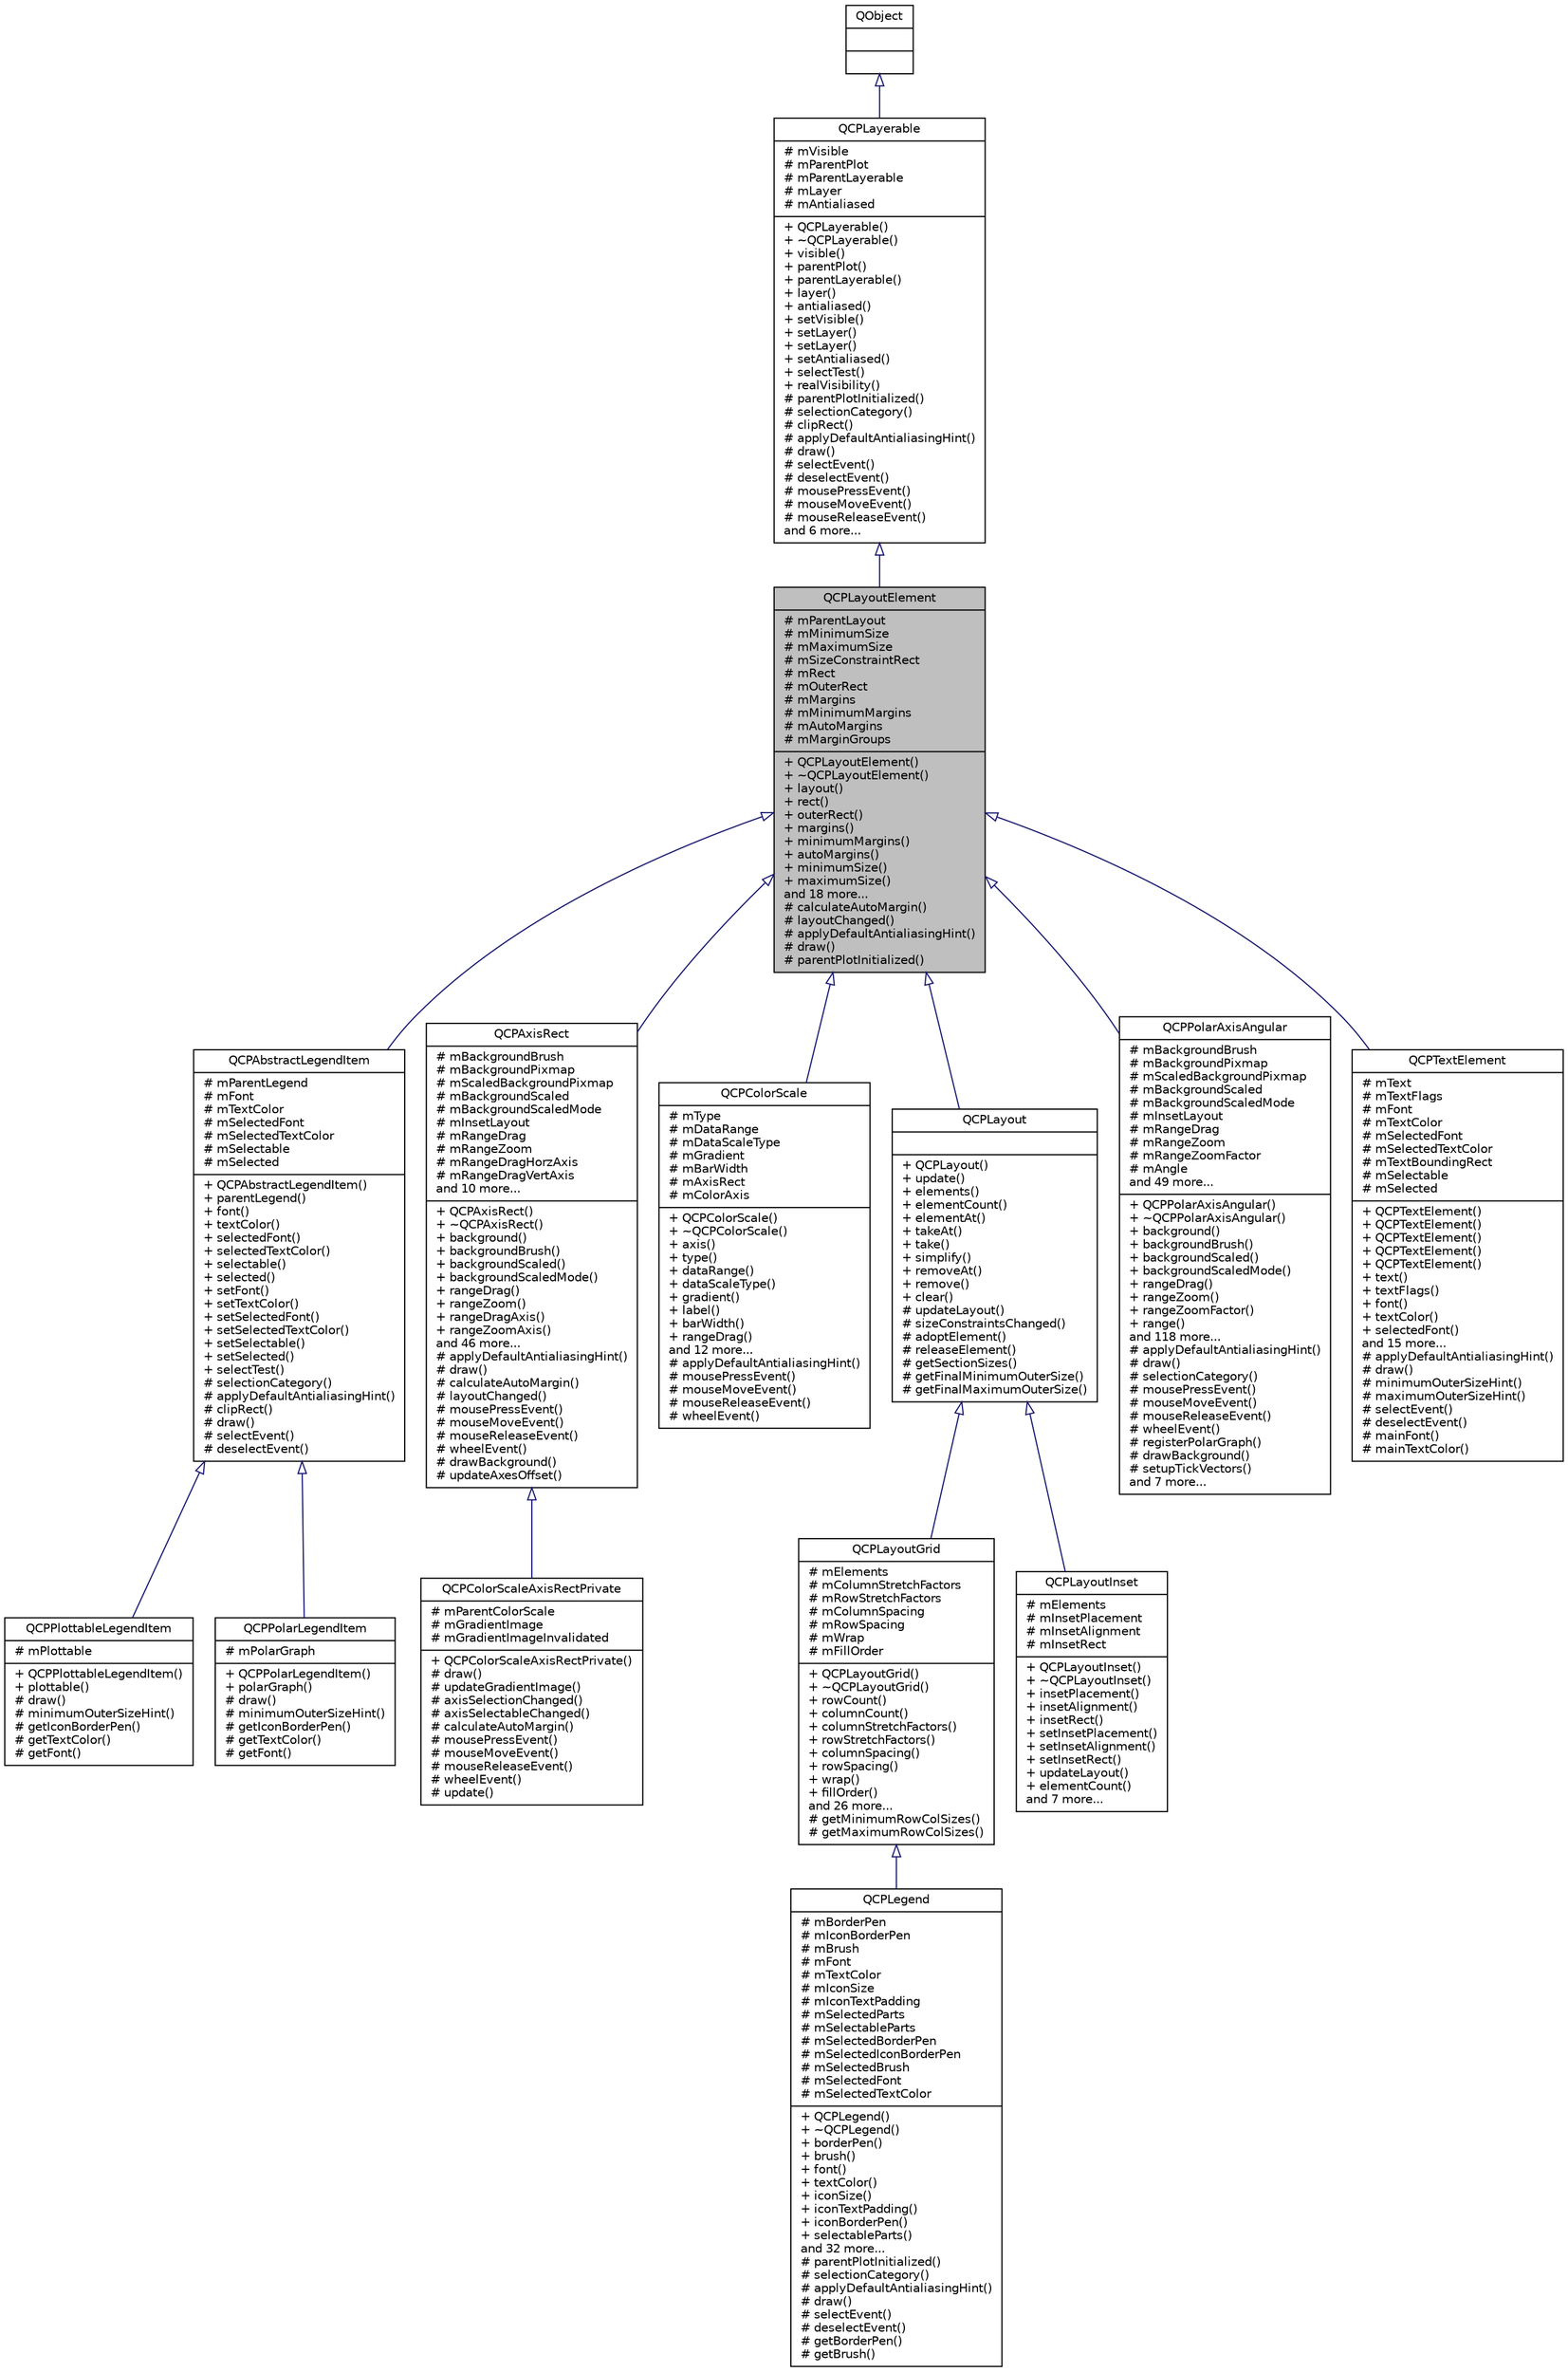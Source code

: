 digraph "QCPLayoutElement"
{
 // LATEX_PDF_SIZE
  edge [fontname="Helvetica",fontsize="10",labelfontname="Helvetica",labelfontsize="10"];
  node [fontname="Helvetica",fontsize="10",shape=record];
  Node1 [label="{QCPLayoutElement\n|# mParentLayout\l# mMinimumSize\l# mMaximumSize\l# mSizeConstraintRect\l# mRect\l# mOuterRect\l# mMargins\l# mMinimumMargins\l# mAutoMargins\l# mMarginGroups\l|+ QCPLayoutElement()\l+ ~QCPLayoutElement()\l+ layout()\l+ rect()\l+ outerRect()\l+ margins()\l+ minimumMargins()\l+ autoMargins()\l+ minimumSize()\l+ maximumSize()\land 18 more...\l# calculateAutoMargin()\l# layoutChanged()\l# applyDefaultAntialiasingHint()\l# draw()\l# parentPlotInitialized()\l}",height=0.2,width=0.4,color="black", fillcolor="grey75", style="filled", fontcolor="black",tooltip="The abstract base class for all objects that form the layout system."];
  Node2 -> Node1 [dir="back",color="midnightblue",fontsize="10",style="solid",arrowtail="onormal",fontname="Helvetica"];
  Node2 [label="{QCPLayerable\n|# mVisible\l# mParentPlot\l# mParentLayerable\l# mLayer\l# mAntialiased\l|+ QCPLayerable()\l+ ~QCPLayerable()\l+ visible()\l+ parentPlot()\l+ parentLayerable()\l+ layer()\l+ antialiased()\l+ setVisible()\l+ setLayer()\l+ setLayer()\l+ setAntialiased()\l+ selectTest()\l+ realVisibility()\l# parentPlotInitialized()\l# selectionCategory()\l# clipRect()\l# applyDefaultAntialiasingHint()\l# draw()\l# selectEvent()\l# deselectEvent()\l# mousePressEvent()\l# mouseMoveEvent()\l# mouseReleaseEvent()\land 6 more...\l}",height=0.2,width=0.4,color="black", fillcolor="white", style="filled",URL="$classQCPLayerable.html",tooltip="Base class for all drawable objects."];
  Node3 -> Node2 [dir="back",color="midnightblue",fontsize="10",style="solid",arrowtail="onormal",fontname="Helvetica"];
  Node3 [label="{QObject\n||}",height=0.2,width=0.4,color="black", fillcolor="white", style="filled",URL="$classQObject.html",tooltip=" "];
  Node1 -> Node4 [dir="back",color="midnightblue",fontsize="10",style="solid",arrowtail="onormal",fontname="Helvetica"];
  Node4 [label="{QCPAbstractLegendItem\n|# mParentLegend\l# mFont\l# mTextColor\l# mSelectedFont\l# mSelectedTextColor\l# mSelectable\l# mSelected\l|+ QCPAbstractLegendItem()\l+ parentLegend()\l+ font()\l+ textColor()\l+ selectedFont()\l+ selectedTextColor()\l+ selectable()\l+ selected()\l+ setFont()\l+ setTextColor()\l+ setSelectedFont()\l+ setSelectedTextColor()\l+ setSelectable()\l+ setSelected()\l+ selectTest()\l# selectionCategory()\l# applyDefaultAntialiasingHint()\l# clipRect()\l# draw()\l# selectEvent()\l# deselectEvent()\l}",height=0.2,width=0.4,color="black", fillcolor="white", style="filled",URL="$classQCPAbstractLegendItem.html",tooltip="The abstract base class for all entries in a QCPLegend."];
  Node4 -> Node5 [dir="back",color="midnightblue",fontsize="10",style="solid",arrowtail="onormal",fontname="Helvetica"];
  Node5 [label="{QCPPlottableLegendItem\n|# mPlottable\l|+ QCPPlottableLegendItem()\l+ plottable()\l# draw()\l# minimumOuterSizeHint()\l# getIconBorderPen()\l# getTextColor()\l# getFont()\l}",height=0.2,width=0.4,color="black", fillcolor="white", style="filled",URL="$classQCPPlottableLegendItem.html",tooltip="A legend item representing a plottable with an icon and the plottable name."];
  Node4 -> Node6 [dir="back",color="midnightblue",fontsize="10",style="solid",arrowtail="onormal",fontname="Helvetica"];
  Node6 [label="{QCPPolarLegendItem\n|# mPolarGraph\l|+ QCPPolarLegendItem()\l+ polarGraph()\l# draw()\l# minimumOuterSizeHint()\l# getIconBorderPen()\l# getTextColor()\l# getFont()\l}",height=0.2,width=0.4,color="black", fillcolor="white", style="filled",URL="$classQCPPolarLegendItem.html",tooltip="A legend item for polar plots."];
  Node1 -> Node7 [dir="back",color="midnightblue",fontsize="10",style="solid",arrowtail="onormal",fontname="Helvetica"];
  Node7 [label="{QCPAxisRect\n|# mBackgroundBrush\l# mBackgroundPixmap\l# mScaledBackgroundPixmap\l# mBackgroundScaled\l# mBackgroundScaledMode\l# mInsetLayout\l# mRangeDrag\l# mRangeZoom\l# mRangeDragHorzAxis\l# mRangeDragVertAxis\land 10 more...\l|+ QCPAxisRect()\l+ ~QCPAxisRect()\l+ background()\l+ backgroundBrush()\l+ backgroundScaled()\l+ backgroundScaledMode()\l+ rangeDrag()\l+ rangeZoom()\l+ rangeDragAxis()\l+ rangeZoomAxis()\land 46 more...\l# applyDefaultAntialiasingHint()\l# draw()\l# calculateAutoMargin()\l# layoutChanged()\l# mousePressEvent()\l# mouseMoveEvent()\l# mouseReleaseEvent()\l# wheelEvent()\l# drawBackground()\l# updateAxesOffset()\l}",height=0.2,width=0.4,color="black", fillcolor="white", style="filled",URL="$classQCPAxisRect.html",tooltip="Holds multiple axes and arranges them in a rectangular shape."];
  Node7 -> Node8 [dir="back",color="midnightblue",fontsize="10",style="solid",arrowtail="onormal",fontname="Helvetica"];
  Node8 [label="{QCPColorScaleAxisRectPrivate\n|# mParentColorScale\l# mGradientImage\l# mGradientImageInvalidated\l|+ QCPColorScaleAxisRectPrivate()\l# draw()\l# updateGradientImage()\l# axisSelectionChanged()\l# axisSelectableChanged()\l# calculateAutoMargin()\l# mousePressEvent()\l# mouseMoveEvent()\l# mouseReleaseEvent()\l# wheelEvent()\l# update()\l}",height=0.2,width=0.4,color="black", fillcolor="white", style="filled",URL="$classQCPColorScaleAxisRectPrivate.html",tooltip=" "];
  Node1 -> Node9 [dir="back",color="midnightblue",fontsize="10",style="solid",arrowtail="onormal",fontname="Helvetica"];
  Node9 [label="{QCPColorScale\n|# mType\l# mDataRange\l# mDataScaleType\l# mGradient\l# mBarWidth\l# mAxisRect\l# mColorAxis\l|+ QCPColorScale()\l+ ~QCPColorScale()\l+ axis()\l+ type()\l+ dataRange()\l+ dataScaleType()\l+ gradient()\l+ label()\l+ barWidth()\l+ rangeDrag()\land 12 more...\l# applyDefaultAntialiasingHint()\l# mousePressEvent()\l# mouseMoveEvent()\l# mouseReleaseEvent()\l# wheelEvent()\l}",height=0.2,width=0.4,color="black", fillcolor="white", style="filled",URL="$classQCPColorScale.html",tooltip="A color scale for use with color coding data such as QCPColorMap."];
  Node1 -> Node10 [dir="back",color="midnightblue",fontsize="10",style="solid",arrowtail="onormal",fontname="Helvetica"];
  Node10 [label="{QCPLayout\n||+ QCPLayout()\l+ update()\l+ elements()\l+ elementCount()\l+ elementAt()\l+ takeAt()\l+ take()\l+ simplify()\l+ removeAt()\l+ remove()\l+ clear()\l# updateLayout()\l# sizeConstraintsChanged()\l# adoptElement()\l# releaseElement()\l# getSectionSizes()\l# getFinalMinimumOuterSize()\l# getFinalMaximumOuterSize()\l}",height=0.2,width=0.4,color="black", fillcolor="white", style="filled",URL="$classQCPLayout.html",tooltip="The abstract base class for layouts."];
  Node10 -> Node11 [dir="back",color="midnightblue",fontsize="10",style="solid",arrowtail="onormal",fontname="Helvetica"];
  Node11 [label="{QCPLayoutGrid\n|# mElements\l# mColumnStretchFactors\l# mRowStretchFactors\l# mColumnSpacing\l# mRowSpacing\l# mWrap\l# mFillOrder\l|+ QCPLayoutGrid()\l+ ~QCPLayoutGrid()\l+ rowCount()\l+ columnCount()\l+ columnStretchFactors()\l+ rowStretchFactors()\l+ columnSpacing()\l+ rowSpacing()\l+ wrap()\l+ fillOrder()\land 26 more...\l# getMinimumRowColSizes()\l# getMaximumRowColSizes()\l}",height=0.2,width=0.4,color="black", fillcolor="white", style="filled",URL="$classQCPLayoutGrid.html",tooltip="A layout that arranges child elements in a grid."];
  Node11 -> Node12 [dir="back",color="midnightblue",fontsize="10",style="solid",arrowtail="onormal",fontname="Helvetica"];
  Node12 [label="{QCPLegend\n|# mBorderPen\l# mIconBorderPen\l# mBrush\l# mFont\l# mTextColor\l# mIconSize\l# mIconTextPadding\l# mSelectedParts\l# mSelectableParts\l# mSelectedBorderPen\l# mSelectedIconBorderPen\l# mSelectedBrush\l# mSelectedFont\l# mSelectedTextColor\l|+ QCPLegend()\l+ ~QCPLegend()\l+ borderPen()\l+ brush()\l+ font()\l+ textColor()\l+ iconSize()\l+ iconTextPadding()\l+ iconBorderPen()\l+ selectableParts()\land 32 more...\l# parentPlotInitialized()\l# selectionCategory()\l# applyDefaultAntialiasingHint()\l# draw()\l# selectEvent()\l# deselectEvent()\l# getBorderPen()\l# getBrush()\l}",height=0.2,width=0.4,color="black", fillcolor="white", style="filled",URL="$classQCPLegend.html",tooltip="Manages a legend inside a QCustomPlot."];
  Node10 -> Node13 [dir="back",color="midnightblue",fontsize="10",style="solid",arrowtail="onormal",fontname="Helvetica"];
  Node13 [label="{QCPLayoutInset\n|# mElements\l# mInsetPlacement\l# mInsetAlignment\l# mInsetRect\l|+ QCPLayoutInset()\l+ ~QCPLayoutInset()\l+ insetPlacement()\l+ insetAlignment()\l+ insetRect()\l+ setInsetPlacement()\l+ setInsetAlignment()\l+ setInsetRect()\l+ updateLayout()\l+ elementCount()\land 7 more...\l}",height=0.2,width=0.4,color="black", fillcolor="white", style="filled",URL="$classQCPLayoutInset.html",tooltip="A layout that places child elements aligned to the border or arbitrarily positioned."];
  Node1 -> Node14 [dir="back",color="midnightblue",fontsize="10",style="solid",arrowtail="onormal",fontname="Helvetica"];
  Node14 [label="{QCPPolarAxisAngular\n|# mBackgroundBrush\l# mBackgroundPixmap\l# mScaledBackgroundPixmap\l# mBackgroundScaled\l# mBackgroundScaledMode\l# mInsetLayout\l# mRangeDrag\l# mRangeZoom\l# mRangeZoomFactor\l# mAngle\land 49 more...\l|+ QCPPolarAxisAngular()\l+ ~QCPPolarAxisAngular()\l+ background()\l+ backgroundBrush()\l+ backgroundScaled()\l+ backgroundScaledMode()\l+ rangeDrag()\l+ rangeZoom()\l+ rangeZoomFactor()\l+ range()\land 118 more...\l# applyDefaultAntialiasingHint()\l# draw()\l# selectionCategory()\l# mousePressEvent()\l# mouseMoveEvent()\l# mouseReleaseEvent()\l# wheelEvent()\l# registerPolarGraph()\l# drawBackground()\l# setupTickVectors()\land 7 more...\l}",height=0.2,width=0.4,color="black", fillcolor="white", style="filled",URL="$classQCPPolarAxisAngular.html",tooltip="The main container for polar plots, representing the angular axis as a circle."];
  Node1 -> Node15 [dir="back",color="midnightblue",fontsize="10",style="solid",arrowtail="onormal",fontname="Helvetica"];
  Node15 [label="{QCPTextElement\n|# mText\l# mTextFlags\l# mFont\l# mTextColor\l# mSelectedFont\l# mSelectedTextColor\l# mTextBoundingRect\l# mSelectable\l# mSelected\l|+ QCPTextElement()\l+ QCPTextElement()\l+ QCPTextElement()\l+ QCPTextElement()\l+ QCPTextElement()\l+ text()\l+ textFlags()\l+ font()\l+ textColor()\l+ selectedFont()\land 15 more...\l# applyDefaultAntialiasingHint()\l# draw()\l# minimumOuterSizeHint()\l# maximumOuterSizeHint()\l# selectEvent()\l# deselectEvent()\l# mainFont()\l# mainTextColor()\l}",height=0.2,width=0.4,color="black", fillcolor="white", style="filled",URL="$classQCPTextElement.html",tooltip="A layout element displaying a text."];
}
